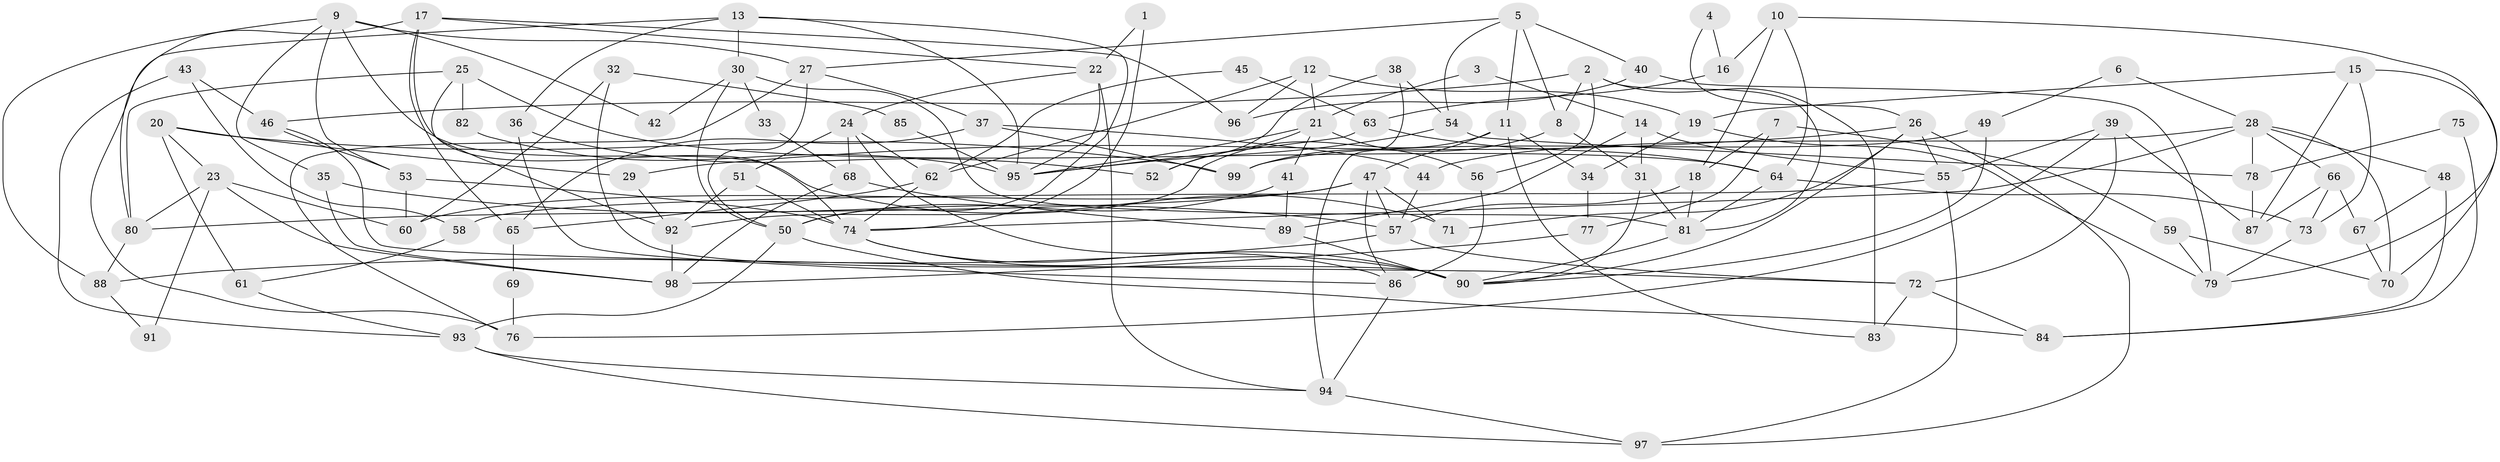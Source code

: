 // Generated by graph-tools (version 1.1) at 2025/11/02/27/25 16:11:19]
// undirected, 99 vertices, 198 edges
graph export_dot {
graph [start="1"]
  node [color=gray90,style=filled];
  1;
  2;
  3;
  4;
  5;
  6;
  7;
  8;
  9;
  10;
  11;
  12;
  13;
  14;
  15;
  16;
  17;
  18;
  19;
  20;
  21;
  22;
  23;
  24;
  25;
  26;
  27;
  28;
  29;
  30;
  31;
  32;
  33;
  34;
  35;
  36;
  37;
  38;
  39;
  40;
  41;
  42;
  43;
  44;
  45;
  46;
  47;
  48;
  49;
  50;
  51;
  52;
  53;
  54;
  55;
  56;
  57;
  58;
  59;
  60;
  61;
  62;
  63;
  64;
  65;
  66;
  67;
  68;
  69;
  70;
  71;
  72;
  73;
  74;
  75;
  76;
  77;
  78;
  79;
  80;
  81;
  82;
  83;
  84;
  85;
  86;
  87;
  88;
  89;
  90;
  91;
  92;
  93;
  94;
  95;
  96;
  97;
  98;
  99;
  1 -- 74;
  1 -- 22;
  2 -- 81;
  2 -- 56;
  2 -- 8;
  2 -- 46;
  2 -- 83;
  3 -- 14;
  3 -- 21;
  4 -- 16;
  4 -- 26;
  5 -- 27;
  5 -- 8;
  5 -- 11;
  5 -- 40;
  5 -- 54;
  6 -- 28;
  6 -- 49;
  7 -- 18;
  7 -- 77;
  7 -- 59;
  8 -- 99;
  8 -- 31;
  9 -- 88;
  9 -- 53;
  9 -- 27;
  9 -- 35;
  9 -- 42;
  9 -- 71;
  10 -- 64;
  10 -- 79;
  10 -- 16;
  10 -- 18;
  11 -- 47;
  11 -- 34;
  11 -- 83;
  11 -- 92;
  12 -- 21;
  12 -- 62;
  12 -- 19;
  12 -- 96;
  13 -- 50;
  13 -- 76;
  13 -- 30;
  13 -- 36;
  13 -- 95;
  14 -- 31;
  14 -- 55;
  14 -- 89;
  15 -- 87;
  15 -- 19;
  15 -- 70;
  15 -- 73;
  16 -- 63;
  17 -- 74;
  17 -- 96;
  17 -- 22;
  17 -- 65;
  17 -- 80;
  18 -- 81;
  18 -- 57;
  19 -- 79;
  19 -- 34;
  20 -- 29;
  20 -- 23;
  20 -- 61;
  20 -- 99;
  21 -- 95;
  21 -- 52;
  21 -- 41;
  21 -- 56;
  22 -- 24;
  22 -- 94;
  22 -- 95;
  23 -- 80;
  23 -- 98;
  23 -- 60;
  23 -- 91;
  24 -- 68;
  24 -- 62;
  24 -- 51;
  24 -- 90;
  25 -- 80;
  25 -- 92;
  25 -- 64;
  25 -- 82;
  26 -- 90;
  26 -- 97;
  26 -- 29;
  26 -- 55;
  26 -- 71;
  27 -- 50;
  27 -- 37;
  27 -- 76;
  28 -- 48;
  28 -- 74;
  28 -- 44;
  28 -- 66;
  28 -- 70;
  28 -- 78;
  29 -- 92;
  30 -- 81;
  30 -- 33;
  30 -- 42;
  30 -- 50;
  31 -- 81;
  31 -- 90;
  32 -- 90;
  32 -- 60;
  32 -- 85;
  33 -- 68;
  34 -- 77;
  35 -- 57;
  35 -- 98;
  36 -- 86;
  36 -- 52;
  37 -- 44;
  37 -- 65;
  37 -- 99;
  38 -- 94;
  38 -- 54;
  38 -- 52;
  39 -- 55;
  39 -- 72;
  39 -- 76;
  39 -- 87;
  40 -- 79;
  40 -- 96;
  41 -- 89;
  41 -- 50;
  43 -- 93;
  43 -- 46;
  43 -- 58;
  44 -- 57;
  45 -- 63;
  45 -- 62;
  46 -- 53;
  46 -- 72;
  47 -- 71;
  47 -- 57;
  47 -- 60;
  47 -- 80;
  47 -- 86;
  48 -- 84;
  48 -- 67;
  49 -- 99;
  49 -- 90;
  50 -- 84;
  50 -- 93;
  51 -- 74;
  51 -- 92;
  53 -- 74;
  53 -- 60;
  54 -- 95;
  54 -- 78;
  55 -- 58;
  55 -- 97;
  56 -- 86;
  57 -- 72;
  57 -- 88;
  58 -- 61;
  59 -- 70;
  59 -- 79;
  61 -- 93;
  62 -- 74;
  62 -- 65;
  63 -- 95;
  63 -- 64;
  64 -- 73;
  64 -- 81;
  65 -- 69;
  66 -- 87;
  66 -- 67;
  66 -- 73;
  67 -- 70;
  68 -- 89;
  68 -- 98;
  69 -- 76;
  72 -- 83;
  72 -- 84;
  73 -- 79;
  74 -- 90;
  74 -- 86;
  75 -- 84;
  75 -- 78;
  77 -- 98;
  78 -- 87;
  80 -- 88;
  81 -- 90;
  82 -- 95;
  85 -- 95;
  86 -- 94;
  88 -- 91;
  89 -- 90;
  92 -- 98;
  93 -- 97;
  93 -- 94;
  94 -- 97;
}
